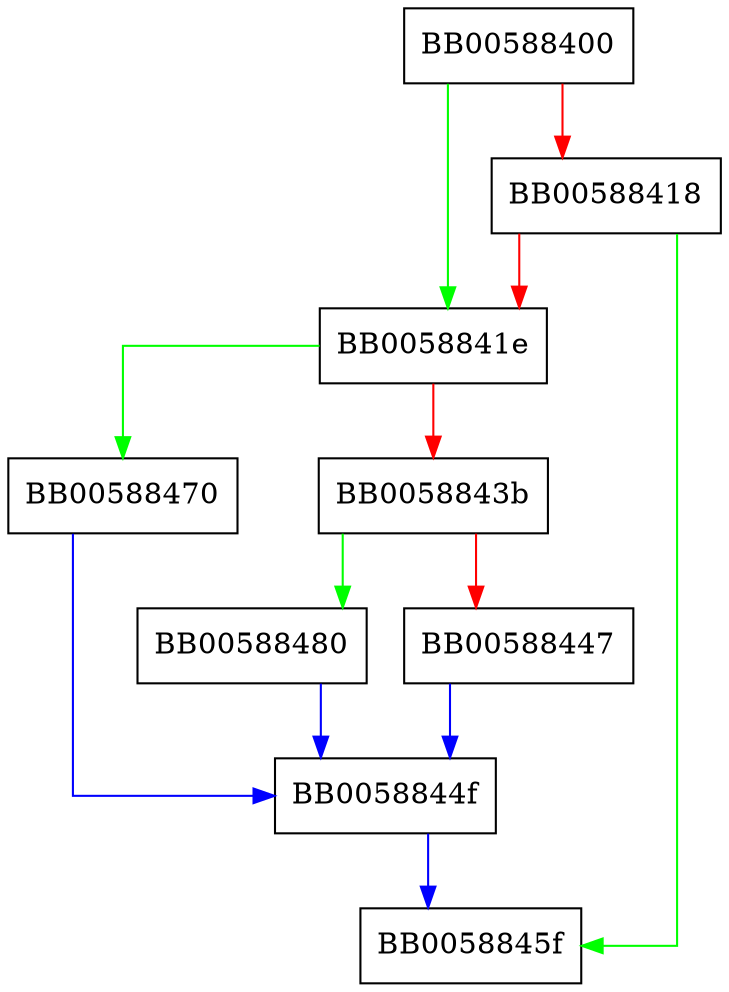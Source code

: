 digraph EC_KEY_set_group {
  node [shape="box"];
  graph [splines=ortho];
  BB00588400 -> BB0058841e [color="green"];
  BB00588400 -> BB00588418 [color="red"];
  BB00588418 -> BB0058845f [color="green"];
  BB00588418 -> BB0058841e [color="red"];
  BB0058841e -> BB00588470 [color="green"];
  BB0058841e -> BB0058843b [color="red"];
  BB0058843b -> BB00588480 [color="green"];
  BB0058843b -> BB00588447 [color="red"];
  BB00588447 -> BB0058844f [color="blue"];
  BB0058844f -> BB0058845f [color="blue"];
  BB00588470 -> BB0058844f [color="blue"];
  BB00588480 -> BB0058844f [color="blue"];
}